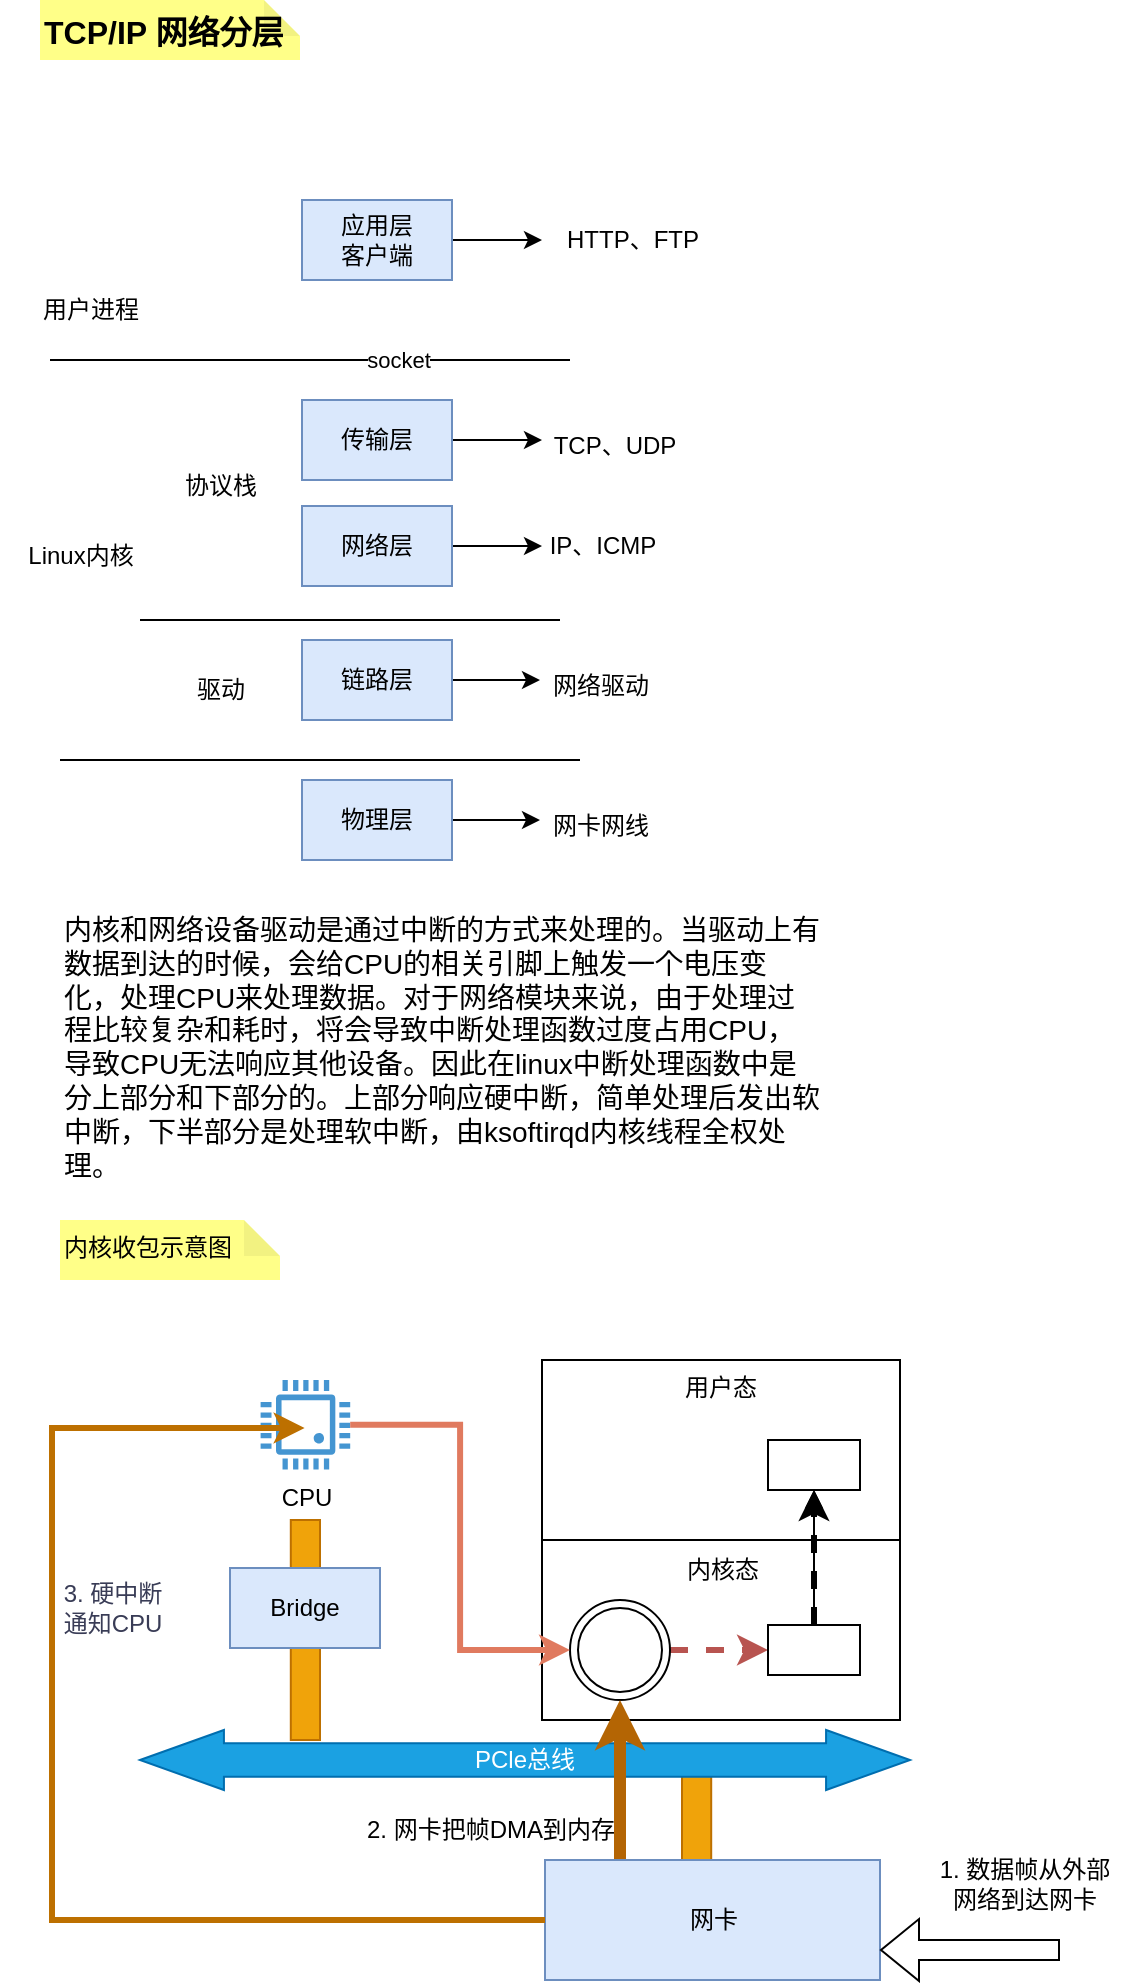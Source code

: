 <mxfile version="24.6.4" type="github">
  <diagram name="第 1 页" id="lCkcz3Zl63JNi4f7n_hy">
    <mxGraphModel dx="794" dy="420" grid="1" gridSize="6" guides="1" tooltips="1" connect="1" arrows="1" fold="1" page="1" pageScale="1" pageWidth="827" pageHeight="1169" math="0" shadow="0">
      <root>
        <mxCell id="0" />
        <mxCell id="1" parent="0" />
        <mxCell id="bQfD7yy9uqaKVajtqMiU-53" value="" style="rounded=0;whiteSpace=wrap;html=1;fillColor=#f0a30a;strokeColor=#BD7000;fontColor=#000000;" vertex="1" parent="1">
          <mxGeometry x="351" y="910" width="14.6" height="90" as="geometry" />
        </mxCell>
        <mxCell id="bQfD7yy9uqaKVajtqMiU-43" value="" style="rounded=0;whiteSpace=wrap;html=1;fillColor=#f0a30a;strokeColor=#BD7000;fontColor=#000000;" vertex="1" parent="1">
          <mxGeometry x="155.4" y="790" width="14.6" height="110" as="geometry" />
        </mxCell>
        <mxCell id="bQfD7yy9uqaKVajtqMiU-1" value="TCP/IP 网络分层" style="shape=note;whiteSpace=wrap;html=1;backgroundOutline=1;darkOpacity=0.05;fillColor=#ffff88;strokeColor=none;horizontal=1;align=left;verticalAlign=top;size=18;fontSize=16;fontStyle=1" vertex="1" parent="1">
          <mxGeometry x="30" y="30" width="130" height="30" as="geometry" />
        </mxCell>
        <mxCell id="bQfD7yy9uqaKVajtqMiU-6" style="edgeStyle=orthogonalEdgeStyle;rounded=0;orthogonalLoop=1;jettySize=auto;html=1;" edge="1" parent="1" source="bQfD7yy9uqaKVajtqMiU-3">
          <mxGeometry relative="1" as="geometry">
            <mxPoint x="281" y="150" as="targetPoint" />
          </mxGeometry>
        </mxCell>
        <mxCell id="bQfD7yy9uqaKVajtqMiU-3" value="应用层&lt;div&gt;客户端&lt;/div&gt;" style="rounded=0;whiteSpace=wrap;html=1;align=center;verticalAlign=middle;fillColor=#dae8fc;strokeColor=#6c8ebf;" vertex="1" parent="1">
          <mxGeometry x="161" y="130" width="75" height="40" as="geometry" />
        </mxCell>
        <mxCell id="bQfD7yy9uqaKVajtqMiU-4" value="" style="endArrow=none;html=1;rounded=0;" edge="1" parent="1">
          <mxGeometry width="50" height="50" relative="1" as="geometry">
            <mxPoint x="80" y="340" as="sourcePoint" />
            <mxPoint x="290" y="340" as="targetPoint" />
          </mxGeometry>
        </mxCell>
        <mxCell id="bQfD7yy9uqaKVajtqMiU-7" value="HTTP、FTP" style="text;html=1;align=center;verticalAlign=middle;resizable=0;points=[];autosize=1;strokeColor=none;fillColor=none;" vertex="1" parent="1">
          <mxGeometry x="281" y="135" width="90" height="30" as="geometry" />
        </mxCell>
        <mxCell id="bQfD7yy9uqaKVajtqMiU-8" value="用户进程" style="text;html=1;align=center;verticalAlign=middle;resizable=0;points=[];autosize=1;strokeColor=none;fillColor=none;" vertex="1" parent="1">
          <mxGeometry x="20" y="170" width="70" height="30" as="geometry" />
        </mxCell>
        <mxCell id="bQfD7yy9uqaKVajtqMiU-9" value="Linux内核" style="text;html=1;align=center;verticalAlign=middle;resizable=0;points=[];autosize=1;strokeColor=none;fillColor=none;" vertex="1" parent="1">
          <mxGeometry x="10" y="293" width="80" height="30" as="geometry" />
        </mxCell>
        <mxCell id="bQfD7yy9uqaKVajtqMiU-18" style="edgeStyle=orthogonalEdgeStyle;rounded=0;orthogonalLoop=1;jettySize=auto;html=1;" edge="1" parent="1" source="bQfD7yy9uqaKVajtqMiU-11">
          <mxGeometry relative="1" as="geometry">
            <mxPoint x="281" y="250" as="targetPoint" />
          </mxGeometry>
        </mxCell>
        <mxCell id="bQfD7yy9uqaKVajtqMiU-11" value="传输层" style="rounded=0;whiteSpace=wrap;html=1;align=center;verticalAlign=middle;fillColor=#dae8fc;strokeColor=#6c8ebf;" vertex="1" parent="1">
          <mxGeometry x="161" y="230" width="75" height="40" as="geometry" />
        </mxCell>
        <mxCell id="bQfD7yy9uqaKVajtqMiU-20" value="" style="edgeStyle=orthogonalEdgeStyle;rounded=0;orthogonalLoop=1;jettySize=auto;html=1;" edge="1" parent="1" source="bQfD7yy9uqaKVajtqMiU-12">
          <mxGeometry relative="1" as="geometry">
            <mxPoint x="281" y="303" as="targetPoint" />
          </mxGeometry>
        </mxCell>
        <mxCell id="bQfD7yy9uqaKVajtqMiU-12" value="网络层" style="rounded=0;whiteSpace=wrap;html=1;align=center;verticalAlign=middle;fillColor=#dae8fc;strokeColor=#6c8ebf;" vertex="1" parent="1">
          <mxGeometry x="161" y="283" width="75" height="40" as="geometry" />
        </mxCell>
        <mxCell id="bQfD7yy9uqaKVajtqMiU-28" style="edgeStyle=orthogonalEdgeStyle;rounded=0;orthogonalLoop=1;jettySize=auto;html=1;" edge="1" parent="1" source="bQfD7yy9uqaKVajtqMiU-13">
          <mxGeometry relative="1" as="geometry">
            <mxPoint x="280" y="370" as="targetPoint" />
          </mxGeometry>
        </mxCell>
        <mxCell id="bQfD7yy9uqaKVajtqMiU-13" value="链路层" style="rounded=0;whiteSpace=wrap;html=1;align=center;verticalAlign=middle;fillColor=#dae8fc;strokeColor=#6c8ebf;" vertex="1" parent="1">
          <mxGeometry x="161" y="350" width="75" height="40" as="geometry" />
        </mxCell>
        <mxCell id="bQfD7yy9uqaKVajtqMiU-30" style="edgeStyle=orthogonalEdgeStyle;rounded=0;orthogonalLoop=1;jettySize=auto;html=1;" edge="1" parent="1" source="bQfD7yy9uqaKVajtqMiU-14">
          <mxGeometry relative="1" as="geometry">
            <mxPoint x="280" y="440" as="targetPoint" />
          </mxGeometry>
        </mxCell>
        <mxCell id="bQfD7yy9uqaKVajtqMiU-14" value="物理层" style="rounded=0;whiteSpace=wrap;html=1;align=center;verticalAlign=middle;fillColor=#dae8fc;strokeColor=#6c8ebf;" vertex="1" parent="1">
          <mxGeometry x="161" y="420" width="75" height="40" as="geometry" />
        </mxCell>
        <mxCell id="bQfD7yy9uqaKVajtqMiU-15" value="" style="endArrow=none;html=1;rounded=0;" edge="1" parent="1">
          <mxGeometry width="50" height="50" relative="1" as="geometry">
            <mxPoint x="35" y="210" as="sourcePoint" />
            <mxPoint x="295" y="210" as="targetPoint" />
          </mxGeometry>
        </mxCell>
        <mxCell id="bQfD7yy9uqaKVajtqMiU-16" value="socket" style="edgeLabel;html=1;align=center;verticalAlign=middle;resizable=0;points=[];" vertex="1" connectable="0" parent="bQfD7yy9uqaKVajtqMiU-15">
          <mxGeometry x="-0.223" y="-3" relative="1" as="geometry">
            <mxPoint x="73" y="-3" as="offset" />
          </mxGeometry>
        </mxCell>
        <mxCell id="bQfD7yy9uqaKVajtqMiU-19" value="TCP、UDP" style="text;html=1;align=center;verticalAlign=middle;resizable=0;points=[];autosize=1;strokeColor=none;fillColor=none;" vertex="1" parent="1">
          <mxGeometry x="277" y="238" width="80" height="30" as="geometry" />
        </mxCell>
        <mxCell id="bQfD7yy9uqaKVajtqMiU-21" value="IP、ICMP" style="text;html=1;align=center;verticalAlign=middle;resizable=0;points=[];autosize=1;strokeColor=none;fillColor=none;" vertex="1" parent="1">
          <mxGeometry x="271" y="288" width="80" height="30" as="geometry" />
        </mxCell>
        <mxCell id="bQfD7yy9uqaKVajtqMiU-22" value="" style="endArrow=none;html=1;rounded=0;" edge="1" parent="1">
          <mxGeometry width="50" height="50" relative="1" as="geometry">
            <mxPoint x="40" y="410" as="sourcePoint" />
            <mxPoint x="300" y="410" as="targetPoint" />
          </mxGeometry>
        </mxCell>
        <mxCell id="bQfD7yy9uqaKVajtqMiU-24" value="协议栈" style="text;html=1;align=center;verticalAlign=middle;resizable=0;points=[];autosize=1;strokeColor=none;fillColor=none;" vertex="1" parent="1">
          <mxGeometry x="90" y="258" width="60" height="30" as="geometry" />
        </mxCell>
        <mxCell id="bQfD7yy9uqaKVajtqMiU-25" value="驱动" style="text;html=1;align=center;verticalAlign=middle;resizable=0;points=[];autosize=1;strokeColor=none;fillColor=none;" vertex="1" parent="1">
          <mxGeometry x="95" y="360" width="50" height="30" as="geometry" />
        </mxCell>
        <mxCell id="bQfD7yy9uqaKVajtqMiU-29" value="网络驱动" style="text;html=1;align=center;verticalAlign=middle;resizable=0;points=[];autosize=1;strokeColor=none;fillColor=none;" vertex="1" parent="1">
          <mxGeometry x="275" y="358" width="70" height="30" as="geometry" />
        </mxCell>
        <mxCell id="bQfD7yy9uqaKVajtqMiU-31" value="网卡网线" style="text;html=1;align=center;verticalAlign=middle;resizable=0;points=[];autosize=1;strokeColor=none;fillColor=none;" vertex="1" parent="1">
          <mxGeometry x="275" y="428" width="70" height="30" as="geometry" />
        </mxCell>
        <mxCell id="bQfD7yy9uqaKVajtqMiU-33" value="内核和网络设备驱动是通过中断的方式来处理的。当驱动上有数据到达的时候，会给CPU的相关引脚上触发一个电压变化，处理CPU来处理数据。对于网络模块来说，由于处理过程比较复杂和耗时，将会导致中断处理函数过度占用CPU，导致CPU无法响应其他设备。因此在linux中断处理函数中是分上部分和下部分的。上部分响应硬中断，简单处理后发出软中断，下半部分是处理软中断，由ksoftirqd内核线程全权处理。" style="text;html=1;align=left;verticalAlign=top;whiteSpace=wrap;rounded=0;fontSize=14;" vertex="1" parent="1">
          <mxGeometry x="40" y="480" width="380" height="150" as="geometry" />
        </mxCell>
        <mxCell id="bQfD7yy9uqaKVajtqMiU-35" value="内核收包示意图" style="shape=note;whiteSpace=wrap;html=1;backgroundOutline=1;darkOpacity=0.05;fillColor=#ffff88;strokeColor=none;horizontal=1;align=left;verticalAlign=top;size=18;" vertex="1" parent="1">
          <mxGeometry x="40" y="640" width="110" height="30" as="geometry" />
        </mxCell>
        <mxCell id="bQfD7yy9uqaKVajtqMiU-36" value="CPU" style="pointerEvents=1;shadow=0;dashed=0;html=1;strokeColor=none;fillColor=#4495D1;labelPosition=center;verticalLabelPosition=bottom;verticalAlign=top;align=center;outlineConnect=0;shape=mxgraph.veeam.cpu;" vertex="1" parent="1">
          <mxGeometry x="140.3" y="720" width="44.8" height="44.8" as="geometry" />
        </mxCell>
        <mxCell id="bQfD7yy9uqaKVajtqMiU-37" value="PCle总线" style="shape=doubleArrow;whiteSpace=wrap;html=1;arrowWidth=0.556;arrowSize=0.109;fillColor=#1ba1e2;strokeColor=#006EAF;fontColor=#ffffff;" vertex="1" parent="1">
          <mxGeometry x="80" y="895" width="385" height="30" as="geometry" />
        </mxCell>
        <mxCell id="bQfD7yy9uqaKVajtqMiU-38" value="Bridge" style="rounded=0;whiteSpace=wrap;html=1;align=center;verticalAlign=middle;fillColor=#dae8fc;strokeColor=#6c8ebf;" vertex="1" parent="1">
          <mxGeometry x="125" y="814" width="75" height="40" as="geometry" />
        </mxCell>
        <mxCell id="bQfD7yy9uqaKVajtqMiU-44" value="用户态" style="rounded=0;whiteSpace=wrap;html=1;align=center;verticalAlign=top;" vertex="1" parent="1">
          <mxGeometry x="281" y="710" width="179" height="180" as="geometry" />
        </mxCell>
        <mxCell id="bQfD7yy9uqaKVajtqMiU-46" value="" style="endArrow=none;html=1;rounded=0;entryX=1;entryY=0.5;entryDx=0;entryDy=0;exitX=0;exitY=0.5;exitDx=0;exitDy=0;" edge="1" parent="1" source="bQfD7yy9uqaKVajtqMiU-44" target="bQfD7yy9uqaKVajtqMiU-44">
          <mxGeometry width="50" height="50" relative="1" as="geometry">
            <mxPoint x="131" y="826" as="sourcePoint" />
            <mxPoint x="181" y="776" as="targetPoint" />
          </mxGeometry>
        </mxCell>
        <mxCell id="bQfD7yy9uqaKVajtqMiU-47" value="内核态" style="text;html=1;align=center;verticalAlign=middle;resizable=0;points=[];autosize=1;strokeColor=none;fillColor=none;" vertex="1" parent="1">
          <mxGeometry x="340.5" y="800" width="60" height="30" as="geometry" />
        </mxCell>
        <mxCell id="bQfD7yy9uqaKVajtqMiU-55" value="" style="edgeStyle=orthogonalEdgeStyle;rounded=0;orthogonalLoop=1;jettySize=auto;html=1;strokeWidth=3;fillColor=#f8cecc;strokeColor=#b85450;dashed=1;" edge="1" parent="1" source="bQfD7yy9uqaKVajtqMiU-49" target="bQfD7yy9uqaKVajtqMiU-50">
          <mxGeometry relative="1" as="geometry" />
        </mxCell>
        <mxCell id="bQfD7yy9uqaKVajtqMiU-49" value="" style="ellipse;shape=doubleEllipse;whiteSpace=wrap;html=1;aspect=fixed;" vertex="1" parent="1">
          <mxGeometry x="295" y="830" width="50" height="50" as="geometry" />
        </mxCell>
        <mxCell id="bQfD7yy9uqaKVajtqMiU-56" value="" style="edgeStyle=orthogonalEdgeStyle;rounded=0;orthogonalLoop=1;jettySize=auto;html=1;" edge="1" parent="1" source="bQfD7yy9uqaKVajtqMiU-50" target="bQfD7yy9uqaKVajtqMiU-51">
          <mxGeometry relative="1" as="geometry" />
        </mxCell>
        <mxCell id="bQfD7yy9uqaKVajtqMiU-57" value="" style="edgeStyle=orthogonalEdgeStyle;rounded=0;orthogonalLoop=1;jettySize=auto;html=1;strokeWidth=3;dashed=1;" edge="1" parent="1" source="bQfD7yy9uqaKVajtqMiU-50" target="bQfD7yy9uqaKVajtqMiU-51">
          <mxGeometry relative="1" as="geometry" />
        </mxCell>
        <mxCell id="bQfD7yy9uqaKVajtqMiU-50" value="" style="rounded=0;whiteSpace=wrap;html=1;align=center;verticalAlign=middle;" vertex="1" parent="1">
          <mxGeometry x="394" y="842.5" width="46" height="25" as="geometry" />
        </mxCell>
        <mxCell id="bQfD7yy9uqaKVajtqMiU-51" value="" style="rounded=0;whiteSpace=wrap;html=1;align=center;verticalAlign=middle;" vertex="1" parent="1">
          <mxGeometry x="394" y="750" width="46" height="25" as="geometry" />
        </mxCell>
        <mxCell id="bQfD7yy9uqaKVajtqMiU-54" style="edgeStyle=orthogonalEdgeStyle;rounded=0;orthogonalLoop=1;jettySize=auto;html=1;entryX=0.5;entryY=1;entryDx=0;entryDy=0;strokeWidth=6;fillColor=#fad7ac;strokeColor=#b46504;" edge="1" parent="1" source="bQfD7yy9uqaKVajtqMiU-52" target="bQfD7yy9uqaKVajtqMiU-49">
          <mxGeometry relative="1" as="geometry">
            <Array as="points">
              <mxPoint x="320" y="940" />
              <mxPoint x="320" y="940" />
            </Array>
          </mxGeometry>
        </mxCell>
        <mxCell id="bQfD7yy9uqaKVajtqMiU-52" value="网卡" style="rounded=0;whiteSpace=wrap;html=1;align=center;verticalAlign=middle;fillColor=#dae8fc;strokeColor=#6c8ebf;" vertex="1" parent="1">
          <mxGeometry x="282.5" y="960" width="167.5" height="60" as="geometry" />
        </mxCell>
        <mxCell id="bQfD7yy9uqaKVajtqMiU-59" value="" style="shape=flexArrow;endArrow=classic;html=1;rounded=0;entryX=1;entryY=0.75;entryDx=0;entryDy=0;" edge="1" parent="1" target="bQfD7yy9uqaKVajtqMiU-52">
          <mxGeometry width="50" height="50" relative="1" as="geometry">
            <mxPoint x="540" y="1005" as="sourcePoint" />
            <mxPoint x="474" y="972" as="targetPoint" />
          </mxGeometry>
        </mxCell>
        <mxCell id="bQfD7yy9uqaKVajtqMiU-60" value="1. 数据帧从外部&lt;div&gt;网络到达网卡&lt;/div&gt;" style="text;html=1;align=center;verticalAlign=middle;resizable=0;points=[];autosize=1;strokeColor=none;fillColor=none;" vertex="1" parent="1">
          <mxGeometry x="468" y="948" width="108" height="48" as="geometry" />
        </mxCell>
        <mxCell id="bQfD7yy9uqaKVajtqMiU-62" value="2. 网卡把帧DMA到内存" style="text;html=1;align=center;verticalAlign=middle;resizable=0;points=[];autosize=1;strokeColor=none;fillColor=none;" vertex="1" parent="1">
          <mxGeometry x="180" y="930" width="150" height="30" as="geometry" />
        </mxCell>
        <mxCell id="bQfD7yy9uqaKVajtqMiU-63" style="edgeStyle=orthogonalEdgeStyle;rounded=0;orthogonalLoop=1;jettySize=auto;html=1;entryX=0.491;entryY=0.536;entryDx=0;entryDy=0;entryPerimeter=0;strokeWidth=3;fillColor=#f0a30a;strokeColor=#BD7000;" edge="1" parent="1" source="bQfD7yy9uqaKVajtqMiU-52" target="bQfD7yy9uqaKVajtqMiU-36">
          <mxGeometry relative="1" as="geometry">
            <Array as="points">
              <mxPoint x="36" y="990" />
              <mxPoint x="36" y="744" />
            </Array>
          </mxGeometry>
        </mxCell>
        <mxCell id="bQfD7yy9uqaKVajtqMiU-64" value="3. 硬中断&lt;div&gt;通知CPU&lt;/div&gt;" style="text;html=1;align=center;verticalAlign=middle;resizable=0;points=[];autosize=1;strokeColor=none;fillColor=none;fontColor=#393C56;" vertex="1" parent="1">
          <mxGeometry x="30" y="810" width="72" height="48" as="geometry" />
        </mxCell>
        <mxCell id="bQfD7yy9uqaKVajtqMiU-66" style="edgeStyle=orthogonalEdgeStyle;rounded=0;orthogonalLoop=1;jettySize=auto;html=1;entryX=0;entryY=0.5;entryDx=0;entryDy=0;strokeColor=#E07A5F;fontColor=#393C56;fillColor=#F2CC8F;strokeWidth=3;" edge="1" parent="1" source="bQfD7yy9uqaKVajtqMiU-36" target="bQfD7yy9uqaKVajtqMiU-49">
          <mxGeometry relative="1" as="geometry" />
        </mxCell>
      </root>
    </mxGraphModel>
  </diagram>
</mxfile>
